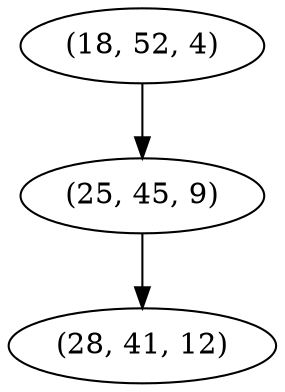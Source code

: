 digraph tree {
    "(18, 52, 4)";
    "(25, 45, 9)";
    "(28, 41, 12)";
    "(18, 52, 4)" -> "(25, 45, 9)";
    "(25, 45, 9)" -> "(28, 41, 12)";
}
